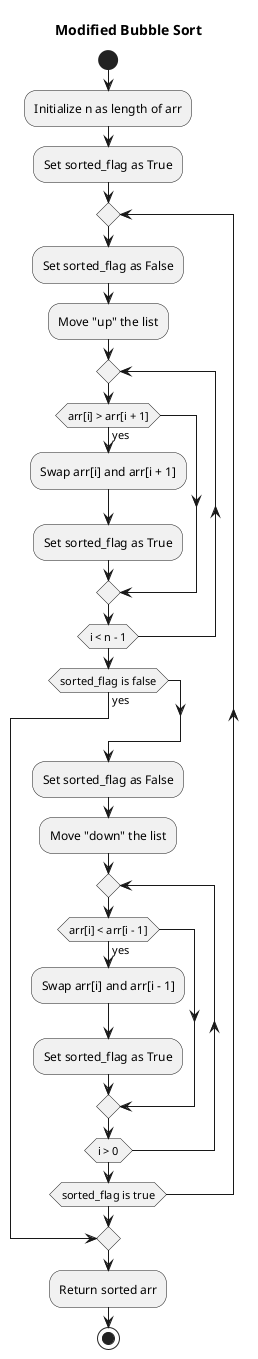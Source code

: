 @startuml

title : Modified Bubble Sort

start
:Initialize n as length of arr;
:Set sorted_flag as True;
repeat
    :Set sorted_flag as False;
    :Move "up" the list;
    repeat
        if (arr[i] > arr[i + 1]) then (yes)
            :Swap arr[i] and arr[i + 1];
            :Set sorted_flag as True;
        endif
    repeat while (i < n - 1)

    if (sorted_flag is false) then (yes)
        break
    endif

    :Set sorted_flag as False;
    :Move "down" the list;
    repeat
        if (arr[i] < arr[i - 1]) then (yes)
            :Swap arr[i] and arr[i - 1];
            :Set sorted_flag as True;
        endif
    repeat while (i > 0)
repeat while (sorted_flag is true)

:Return sorted arr;
stop

@enduml
